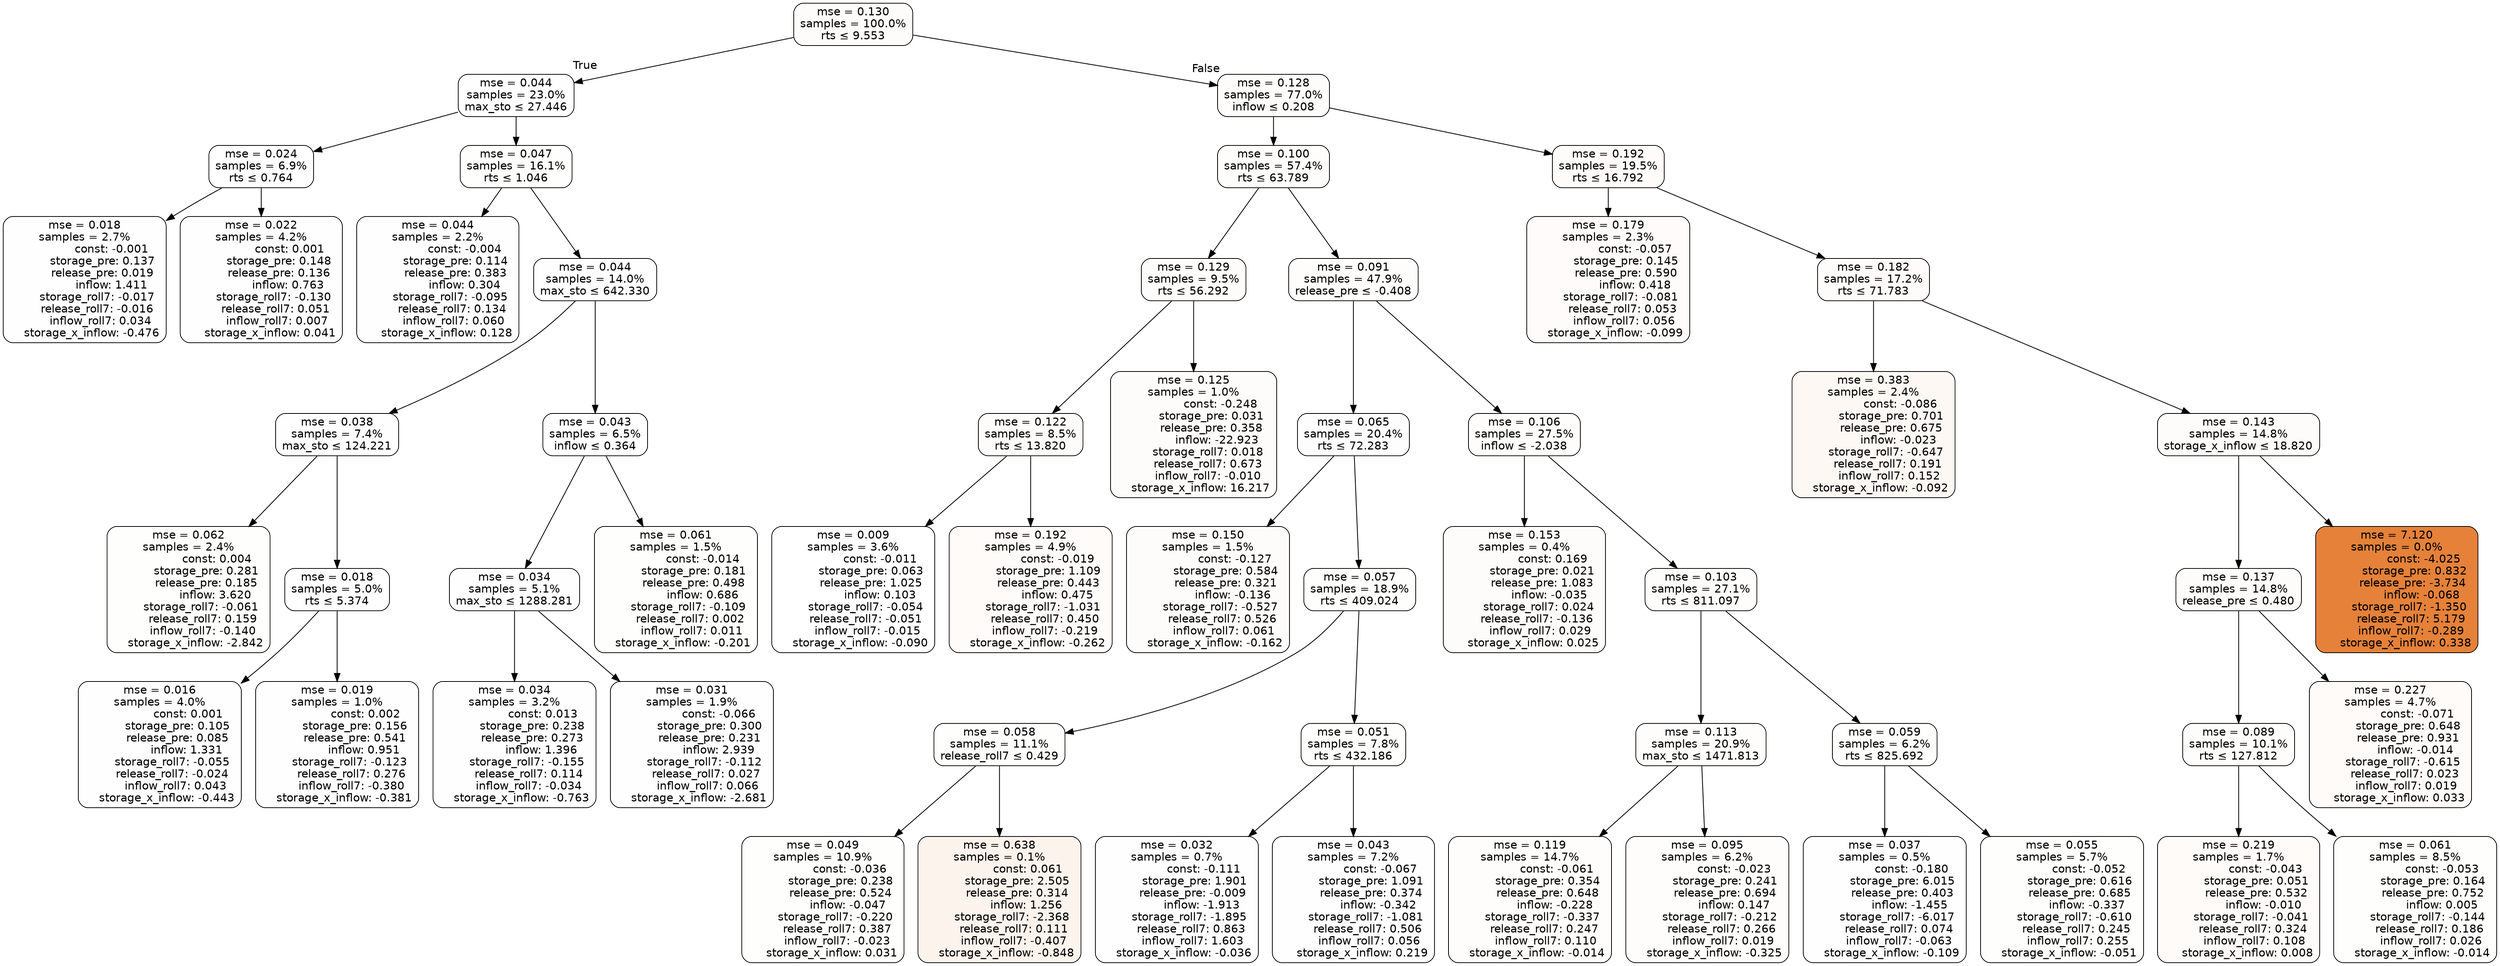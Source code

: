 digraph tree {
bgcolor="transparent"
node [shape=rectangle, style="filled, rounded", color="black", fontname=helvetica] ;
edge [fontname=helvetica] ;
	"0" [label="mse = 0.130
samples = 100.0%
rts &le; 9.553", fillcolor="#fefcfb"]
	"1" [label="mse = 0.044
samples = 23.0%
max_sto &le; 27.446", fillcolor="#fefefe"]
	"2" [label="mse = 0.024
samples = 6.9%
rts &le; 0.764", fillcolor="#fefefe"]
	"3" [label="mse = 0.018
samples = 2.7%
               const: -0.001
          storage_pre: 0.137
          release_pre: 0.019
               inflow: 1.411
       storage_roll7: -0.017
       release_roll7: -0.016
         inflow_roll7: 0.034
    storage_x_inflow: -0.476", fillcolor="#fefefe"]
	"4" [label="mse = 0.022
samples = 4.2%
                const: 0.001
          storage_pre: 0.148
          release_pre: 0.136
               inflow: 0.763
       storage_roll7: -0.130
        release_roll7: 0.051
         inflow_roll7: 0.007
     storage_x_inflow: 0.041", fillcolor="#fefefe"]
	"5" [label="mse = 0.047
samples = 16.1%
rts &le; 1.046", fillcolor="#fefefd"]
	"6" [label="mse = 0.044
samples = 2.2%
               const: -0.004
          storage_pre: 0.114
          release_pre: 0.383
               inflow: 0.304
       storage_roll7: -0.095
        release_roll7: 0.134
         inflow_roll7: 0.060
     storage_x_inflow: 0.128", fillcolor="#fefefe"]
	"7" [label="mse = 0.044
samples = 14.0%
max_sto &le; 642.330", fillcolor="#fefefe"]
	"8" [label="mse = 0.038
samples = 7.4%
max_sto &le; 124.221", fillcolor="#fefefe"]
	"9" [label="mse = 0.062
samples = 2.4%
                const: 0.004
          storage_pre: 0.281
          release_pre: 0.185
               inflow: 3.620
       storage_roll7: -0.061
        release_roll7: 0.159
        inflow_roll7: -0.140
    storage_x_inflow: -2.842", fillcolor="#fefefd"]
	"10" [label="mse = 0.018
samples = 5.0%
rts &le; 5.374", fillcolor="#fefefe"]
	"11" [label="mse = 0.016
samples = 4.0%
                const: 0.001
          storage_pre: 0.105
          release_pre: 0.085
               inflow: 1.331
       storage_roll7: -0.055
       release_roll7: -0.024
         inflow_roll7: 0.043
    storage_x_inflow: -0.443", fillcolor="#fefefe"]
	"12" [label="mse = 0.019
samples = 1.0%
                const: 0.002
          storage_pre: 0.156
          release_pre: 0.541
               inflow: 0.951
       storage_roll7: -0.123
        release_roll7: 0.276
        inflow_roll7: -0.380
    storage_x_inflow: -0.381", fillcolor="#fefefe"]
	"13" [label="mse = 0.043
samples = 6.5%
inflow &le; 0.364", fillcolor="#fefefe"]
	"14" [label="mse = 0.034
samples = 5.1%
max_sto &le; 1288.281", fillcolor="#fefefe"]
	"15" [label="mse = 0.034
samples = 3.2%
                const: 0.013
          storage_pre: 0.238
          release_pre: 0.273
               inflow: 1.396
       storage_roll7: -0.155
        release_roll7: 0.114
        inflow_roll7: -0.034
    storage_x_inflow: -0.763", fillcolor="#fefefe"]
	"16" [label="mse = 0.031
samples = 1.9%
               const: -0.066
          storage_pre: 0.300
          release_pre: 0.231
               inflow: 2.939
       storage_roll7: -0.112
        release_roll7: 0.027
         inflow_roll7: 0.066
    storage_x_inflow: -2.681", fillcolor="#fefefe"]
	"17" [label="mse = 0.061
samples = 1.5%
               const: -0.014
          storage_pre: 0.181
          release_pre: 0.498
               inflow: 0.686
       storage_roll7: -0.109
        release_roll7: 0.002
         inflow_roll7: 0.011
    storage_x_inflow: -0.201", fillcolor="#fefefd"]
	"18" [label="mse = 0.128
samples = 77.0%
inflow &le; 0.208", fillcolor="#fefcfb"]
	"19" [label="mse = 0.100
samples = 57.4%
rts &le; 63.789", fillcolor="#fefdfc"]
	"20" [label="mse = 0.129
samples = 9.5%
rts &le; 56.292", fillcolor="#fefcfb"]
	"21" [label="mse = 0.122
samples = 8.5%
rts &le; 13.820", fillcolor="#fefcfb"]
	"22" [label="mse = 0.009
samples = 3.6%
               const: -0.011
          storage_pre: 0.063
          release_pre: 1.025
               inflow: 0.103
       storage_roll7: -0.054
       release_roll7: -0.051
        inflow_roll7: -0.015
    storage_x_inflow: -0.090", fillcolor="#ffffff"]
	"23" [label="mse = 0.192
samples = 4.9%
               const: -0.019
          storage_pre: 1.109
          release_pre: 0.443
               inflow: 0.475
       storage_roll7: -1.031
        release_roll7: 0.450
        inflow_roll7: -0.219
    storage_x_inflow: -0.262", fillcolor="#fefbf9"]
	"24" [label="mse = 0.125
samples = 1.0%
               const: -0.248
          storage_pre: 0.031
          release_pre: 0.358
             inflow: -22.923
        storage_roll7: 0.018
        release_roll7: 0.673
        inflow_roll7: -0.010
    storage_x_inflow: 16.217", fillcolor="#fefcfb"]
	"25" [label="mse = 0.091
samples = 47.9%
release_pre &le; -0.408", fillcolor="#fefdfc"]
	"26" [label="mse = 0.065
samples = 20.4%
rts &le; 72.283", fillcolor="#fefdfd"]
	"27" [label="mse = 0.150
samples = 1.5%
               const: -0.127
          storage_pre: 0.584
          release_pre: 0.321
              inflow: -0.136
       storage_roll7: -0.527
        release_roll7: 0.526
         inflow_roll7: 0.061
    storage_x_inflow: -0.162", fillcolor="#fefcfb"]
	"28" [label="mse = 0.057
samples = 18.9%
rts &le; 409.024", fillcolor="#fefefd"]
	"29" [label="mse = 0.058
samples = 11.1%
release_roll7 &le; 0.429", fillcolor="#fefefd"]
	"30" [label="mse = 0.049
samples = 10.9%
               const: -0.036
          storage_pre: 0.238
          release_pre: 0.524
              inflow: -0.047
       storage_roll7: -0.220
        release_roll7: 0.387
        inflow_roll7: -0.023
     storage_x_inflow: 0.031", fillcolor="#fefefd"]
	"31" [label="mse = 0.638
samples = 0.1%
                const: 0.061
          storage_pre: 2.505
          release_pre: 0.314
               inflow: 1.256
       storage_roll7: -2.368
        release_roll7: 0.111
        inflow_roll7: -0.407
    storage_x_inflow: -0.848", fillcolor="#fcf3ed"]
	"32" [label="mse = 0.051
samples = 7.8%
rts &le; 432.186", fillcolor="#fefefd"]
	"33" [label="mse = 0.032
samples = 0.7%
               const: -0.111
          storage_pre: 1.901
         release_pre: -0.009
              inflow: -1.913
       storage_roll7: -1.895
        release_roll7: 0.863
         inflow_roll7: 1.603
    storage_x_inflow: -0.036", fillcolor="#fefefe"]
	"34" [label="mse = 0.043
samples = 7.2%
               const: -0.067
          storage_pre: 1.091
          release_pre: 0.374
              inflow: -0.342
       storage_roll7: -1.081
        release_roll7: 0.506
         inflow_roll7: 0.056
     storage_x_inflow: 0.219", fillcolor="#fefefe"]
	"35" [label="mse = 0.106
samples = 27.5%
inflow &le; -2.038", fillcolor="#fefdfc"]
	"36" [label="mse = 0.153
samples = 0.4%
                const: 0.169
          storage_pre: 0.021
          release_pre: 1.083
              inflow: -0.035
        storage_roll7: 0.024
       release_roll7: -0.136
         inflow_roll7: 0.029
     storage_x_inflow: 0.025", fillcolor="#fefcfa"]
	"37" [label="mse = 0.103
samples = 27.1%
rts &le; 811.097", fillcolor="#fefdfc"]
	"38" [label="mse = 0.113
samples = 20.9%
max_sto &le; 1471.813", fillcolor="#fefdfc"]
	"39" [label="mse = 0.119
samples = 14.7%
               const: -0.061
          storage_pre: 0.354
          release_pre: 0.648
              inflow: -0.228
       storage_roll7: -0.337
        release_roll7: 0.247
         inflow_roll7: 0.110
    storage_x_inflow: -0.014", fillcolor="#fefdfb"]
	"40" [label="mse = 0.095
samples = 6.2%
               const: -0.023
          storage_pre: 0.241
          release_pre: 0.694
               inflow: 0.147
       storage_roll7: -0.212
        release_roll7: 0.266
         inflow_roll7: 0.019
    storage_x_inflow: -0.325", fillcolor="#fefdfc"]
	"41" [label="mse = 0.059
samples = 6.2%
rts &le; 825.692", fillcolor="#fefefd"]
	"42" [label="mse = 0.037
samples = 0.5%
               const: -0.180
          storage_pre: 6.015
          release_pre: 0.403
              inflow: -1.455
       storage_roll7: -6.017
        release_roll7: 0.074
        inflow_roll7: -0.063
    storage_x_inflow: -0.109", fillcolor="#fefefe"]
	"43" [label="mse = 0.055
samples = 5.7%
               const: -0.052
          storage_pre: 0.616
          release_pre: 0.685
              inflow: -0.337
       storage_roll7: -0.610
        release_roll7: 0.245
         inflow_roll7: 0.255
    storage_x_inflow: -0.051", fillcolor="#fefefd"]
	"44" [label="mse = 0.192
samples = 19.5%
rts &le; 16.792", fillcolor="#fefbf9"]
	"45" [label="mse = 0.179
samples = 2.3%
               const: -0.057
          storage_pre: 0.145
          release_pre: 0.590
               inflow: 0.418
       storage_roll7: -0.081
        release_roll7: 0.053
         inflow_roll7: 0.056
    storage_x_inflow: -0.099", fillcolor="#fefbfa"]
	"46" [label="mse = 0.182
samples = 17.2%
rts &le; 71.783", fillcolor="#fefbfa"]
	"47" [label="mse = 0.383
samples = 2.4%
               const: -0.086
          storage_pre: 0.701
          release_pre: 0.675
              inflow: -0.023
       storage_roll7: -0.647
        release_roll7: 0.191
         inflow_roll7: 0.152
    storage_x_inflow: -0.092", fillcolor="#fdf8f4"]
	"48" [label="mse = 0.143
samples = 14.8%
storage_x_inflow &le; 18.820", fillcolor="#fefcfb"]
	"49" [label="mse = 0.137
samples = 14.8%
release_pre &le; 0.480", fillcolor="#fefcfb"]
	"50" [label="mse = 0.089
samples = 10.1%
rts &le; 127.812", fillcolor="#fefdfc"]
	"51" [label="mse = 0.219
samples = 1.7%
               const: -0.043
          storage_pre: 0.051
          release_pre: 0.532
              inflow: -0.010
       storage_roll7: -0.041
        release_roll7: 0.324
         inflow_roll7: 0.108
     storage_x_inflow: 0.008", fillcolor="#fefbf9"]
	"52" [label="mse = 0.061
samples = 8.5%
               const: -0.053
          storage_pre: 0.164
          release_pre: 0.752
               inflow: 0.005
       storage_roll7: -0.144
        release_roll7: 0.186
         inflow_roll7: 0.026
    storage_x_inflow: -0.014", fillcolor="#fefefd"]
	"53" [label="mse = 0.227
samples = 4.7%
               const: -0.071
          storage_pre: 0.648
          release_pre: 0.931
              inflow: -0.014
       storage_roll7: -0.615
        release_roll7: 0.023
         inflow_roll7: 0.019
     storage_x_inflow: 0.033", fillcolor="#fefbf8"]
	"54" [label="mse = 7.120
samples = 0.0%
               const: -4.025
          storage_pre: 0.832
         release_pre: -3.734
              inflow: -0.068
       storage_roll7: -1.350
        release_roll7: 5.179
        inflow_roll7: -0.289
     storage_x_inflow: 0.338", fillcolor="#e58139"]

	"0" -> "1" [labeldistance=2.5, labelangle=45, headlabel="True"]
	"1" -> "2"
	"2" -> "3"
	"2" -> "4"
	"1" -> "5"
	"5" -> "6"
	"5" -> "7"
	"7" -> "8"
	"8" -> "9"
	"8" -> "10"
	"10" -> "11"
	"10" -> "12"
	"7" -> "13"
	"13" -> "14"
	"14" -> "15"
	"14" -> "16"
	"13" -> "17"
	"0" -> "18" [labeldistance=2.5, labelangle=-45, headlabel="False"]
	"18" -> "19"
	"19" -> "20"
	"20" -> "21"
	"21" -> "22"
	"21" -> "23"
	"20" -> "24"
	"19" -> "25"
	"25" -> "26"
	"26" -> "27"
	"26" -> "28"
	"28" -> "29"
	"29" -> "30"
	"29" -> "31"
	"28" -> "32"
	"32" -> "33"
	"32" -> "34"
	"25" -> "35"
	"35" -> "36"
	"35" -> "37"
	"37" -> "38"
	"38" -> "39"
	"38" -> "40"
	"37" -> "41"
	"41" -> "42"
	"41" -> "43"
	"18" -> "44"
	"44" -> "45"
	"44" -> "46"
	"46" -> "47"
	"46" -> "48"
	"48" -> "49"
	"49" -> "50"
	"50" -> "51"
	"50" -> "52"
	"49" -> "53"
	"48" -> "54"
}